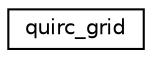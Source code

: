 digraph "Graphical Class Hierarchy"
{
  edge [fontname="Helvetica",fontsize="10",labelfontname="Helvetica",labelfontsize="10"];
  node [fontname="Helvetica",fontsize="10",shape=record];
  rankdir="LR";
  Node1 [label="quirc_grid",height=0.2,width=0.4,color="black", fillcolor="white", style="filled",URL="$structquirc__grid.html"];
}
